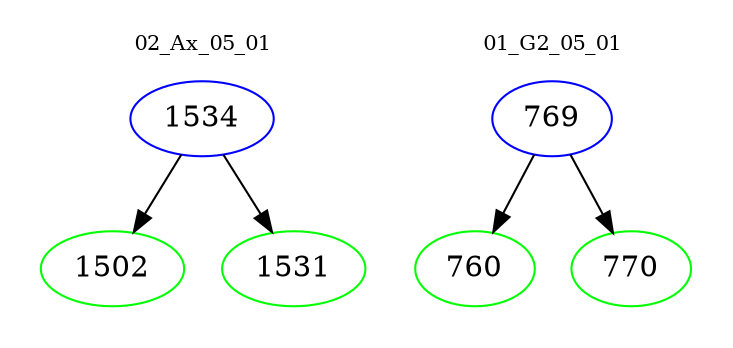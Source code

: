 digraph{
subgraph cluster_0 {
color = white
label = "02_Ax_05_01";
fontsize=10;
T0_1534 [label="1534", color="blue"]
T0_1534 -> T0_1502 [color="black"]
T0_1502 [label="1502", color="green"]
T0_1534 -> T0_1531 [color="black"]
T0_1531 [label="1531", color="green"]
}
subgraph cluster_1 {
color = white
label = "01_G2_05_01";
fontsize=10;
T1_769 [label="769", color="blue"]
T1_769 -> T1_760 [color="black"]
T1_760 [label="760", color="green"]
T1_769 -> T1_770 [color="black"]
T1_770 [label="770", color="green"]
}
}
